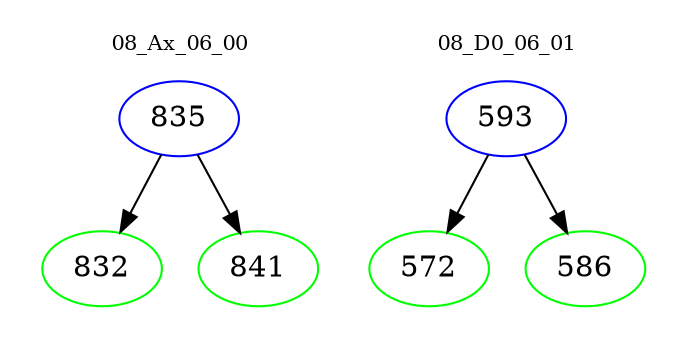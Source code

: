 digraph{
subgraph cluster_0 {
color = white
label = "08_Ax_06_00";
fontsize=10;
T0_835 [label="835", color="blue"]
T0_835 -> T0_832 [color="black"]
T0_832 [label="832", color="green"]
T0_835 -> T0_841 [color="black"]
T0_841 [label="841", color="green"]
}
subgraph cluster_1 {
color = white
label = "08_D0_06_01";
fontsize=10;
T1_593 [label="593", color="blue"]
T1_593 -> T1_572 [color="black"]
T1_572 [label="572", color="green"]
T1_593 -> T1_586 [color="black"]
T1_586 [label="586", color="green"]
}
}
